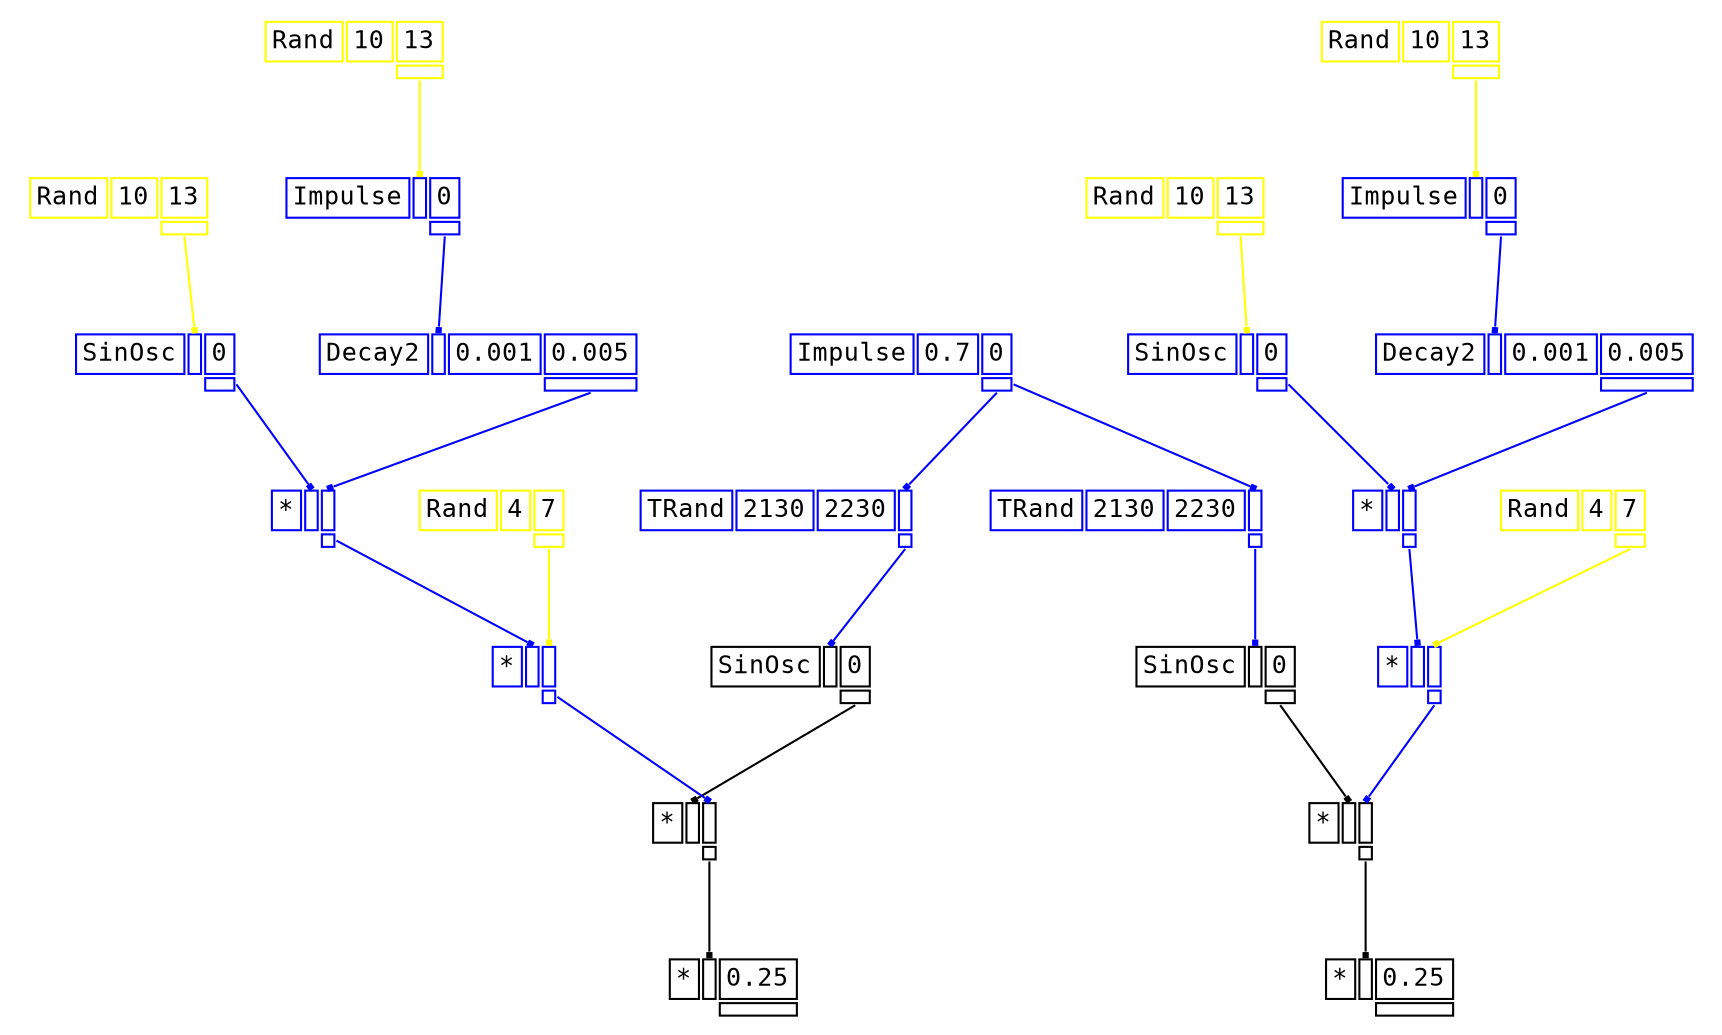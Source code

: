 digraph Anonymous {
graph [splines=false];
node [fontsize=12,fontname="Courier"];
edge [arrowhead=box,arrowsize=0.25];
u_4 [shape="plaintext",color="blue",label=<<TABLE BORDER="0" CELLBORDER="1"><TR><TD>Impulse</TD><TD>0.7</TD><TD>0</TD></TR><TR><TD BORDER="0"></TD><TD BORDER="0"></TD><TD PORT="o_0"></TD></TR></TABLE>>];
u_5 [shape="plaintext",color="blue",label=<<TABLE BORDER="0" CELLBORDER="1"><TR><TD>TRand</TD><TD>2130</TD><TD>2230</TD><TD PORT="i_2"></TD></TR><TR><TD BORDER="0"></TD><TD BORDER="0"></TD><TD BORDER="0"></TD><TD PORT="o_0"></TD></TR></TABLE>>];
u_6 [shape="plaintext",color="black",label=<<TABLE BORDER="0" CELLBORDER="1"><TR><TD>SinOsc</TD><TD PORT="i_0"></TD><TD>0</TD></TR><TR><TD BORDER="0"></TD><TD BORDER="0"></TD><TD PORT="o_0"></TD></TR></TABLE>>];
u_9 [shape="plaintext",color="yellow",label=<<TABLE BORDER="0" CELLBORDER="1"><TR><TD>Rand</TD><TD>10</TD><TD>13</TD></TR><TR><TD BORDER="0"></TD><TD BORDER="0"></TD><TD PORT="o_0"></TD></TR></TABLE>>];
u_10 [shape="plaintext",color="blue",label=<<TABLE BORDER="0" CELLBORDER="1"><TR><TD>SinOsc</TD><TD PORT="i_0"></TD><TD>0</TD></TR><TR><TD BORDER="0"></TD><TD BORDER="0"></TD><TD PORT="o_0"></TD></TR></TABLE>>];
u_11 [shape="plaintext",color="yellow",label=<<TABLE BORDER="0" CELLBORDER="1"><TR><TD>Rand</TD><TD>10</TD><TD>13</TD></TR><TR><TD BORDER="0"></TD><TD BORDER="0"></TD><TD PORT="o_0"></TD></TR></TABLE>>];
u_12 [shape="plaintext",color="blue",label=<<TABLE BORDER="0" CELLBORDER="1"><TR><TD>Impulse</TD><TD PORT="i_0"></TD><TD>0</TD></TR><TR><TD BORDER="0"></TD><TD BORDER="0"></TD><TD PORT="o_0"></TD></TR></TABLE>>];
u_15 [shape="plaintext",color="blue",label=<<TABLE BORDER="0" CELLBORDER="1"><TR><TD>Decay2</TD><TD PORT="i_0"></TD><TD>0.001</TD><TD>0.005</TD></TR><TR><TD BORDER="0"></TD><TD BORDER="0"></TD><TD BORDER="0"></TD><TD PORT="o_0"></TD></TR></TABLE>>];
u_16 [shape="plaintext",color="blue",label=<<TABLE BORDER="0" CELLBORDER="1"><TR><TD>*</TD><TD PORT="i_0"></TD><TD PORT="i_1"></TD></TR><TR><TD BORDER="0"></TD><TD BORDER="0"></TD><TD PORT="o_0"></TD></TR></TABLE>>];
u_19 [shape="plaintext",color="yellow",label=<<TABLE BORDER="0" CELLBORDER="1"><TR><TD>Rand</TD><TD>4</TD><TD>7</TD></TR><TR><TD BORDER="0"></TD><TD BORDER="0"></TD><TD PORT="o_0"></TD></TR></TABLE>>];
u_20 [shape="plaintext",color="blue",label=<<TABLE BORDER="0" CELLBORDER="1"><TR><TD>*</TD><TD PORT="i_0"></TD><TD PORT="i_1"></TD></TR><TR><TD BORDER="0"></TD><TD BORDER="0"></TD><TD PORT="o_0"></TD></TR></TABLE>>];
u_21 [shape="plaintext",color="black",label=<<TABLE BORDER="0" CELLBORDER="1"><TR><TD>*</TD><TD PORT="i_0"></TD><TD PORT="i_1"></TD></TR><TR><TD BORDER="0"></TD><TD BORDER="0"></TD><TD PORT="o_0"></TD></TR></TABLE>>];
u_23 [shape="plaintext",color="black",label=<<TABLE BORDER="0" CELLBORDER="1"><TR><TD>*</TD><TD PORT="i_0"></TD><TD>0.25</TD></TR><TR><TD BORDER="0"></TD><TD BORDER="0"></TD><TD PORT="o_0"></TD></TR></TABLE>>];
u_24 [shape="plaintext",color="blue",label=<<TABLE BORDER="0" CELLBORDER="1"><TR><TD>TRand</TD><TD>2130</TD><TD>2230</TD><TD PORT="i_2"></TD></TR><TR><TD BORDER="0"></TD><TD BORDER="0"></TD><TD BORDER="0"></TD><TD PORT="o_0"></TD></TR></TABLE>>];
u_25 [shape="plaintext",color="black",label=<<TABLE BORDER="0" CELLBORDER="1"><TR><TD>SinOsc</TD><TD PORT="i_0"></TD><TD>0</TD></TR><TR><TD BORDER="0"></TD><TD BORDER="0"></TD><TD PORT="o_0"></TD></TR></TABLE>>];
u_26 [shape="plaintext",color="yellow",label=<<TABLE BORDER="0" CELLBORDER="1"><TR><TD>Rand</TD><TD>10</TD><TD>13</TD></TR><TR><TD BORDER="0"></TD><TD BORDER="0"></TD><TD PORT="o_0"></TD></TR></TABLE>>];
u_27 [shape="plaintext",color="blue",label=<<TABLE BORDER="0" CELLBORDER="1"><TR><TD>SinOsc</TD><TD PORT="i_0"></TD><TD>0</TD></TR><TR><TD BORDER="0"></TD><TD BORDER="0"></TD><TD PORT="o_0"></TD></TR></TABLE>>];
u_28 [shape="plaintext",color="yellow",label=<<TABLE BORDER="0" CELLBORDER="1"><TR><TD>Rand</TD><TD>10</TD><TD>13</TD></TR><TR><TD BORDER="0"></TD><TD BORDER="0"></TD><TD PORT="o_0"></TD></TR></TABLE>>];
u_29 [shape="plaintext",color="blue",label=<<TABLE BORDER="0" CELLBORDER="1"><TR><TD>Impulse</TD><TD PORT="i_0"></TD><TD>0</TD></TR><TR><TD BORDER="0"></TD><TD BORDER="0"></TD><TD PORT="o_0"></TD></TR></TABLE>>];
u_30 [shape="plaintext",color="blue",label=<<TABLE BORDER="0" CELLBORDER="1"><TR><TD>Decay2</TD><TD PORT="i_0"></TD><TD>0.001</TD><TD>0.005</TD></TR><TR><TD BORDER="0"></TD><TD BORDER="0"></TD><TD BORDER="0"></TD><TD PORT="o_0"></TD></TR></TABLE>>];
u_31 [shape="plaintext",color="blue",label=<<TABLE BORDER="0" CELLBORDER="1"><TR><TD>*</TD><TD PORT="i_0"></TD><TD PORT="i_1"></TD></TR><TR><TD BORDER="0"></TD><TD BORDER="0"></TD><TD PORT="o_0"></TD></TR></TABLE>>];
u_32 [shape="plaintext",color="yellow",label=<<TABLE BORDER="0" CELLBORDER="1"><TR><TD>Rand</TD><TD>4</TD><TD>7</TD></TR><TR><TD BORDER="0"></TD><TD BORDER="0"></TD><TD PORT="o_0"></TD></TR></TABLE>>];
u_33 [shape="plaintext",color="blue",label=<<TABLE BORDER="0" CELLBORDER="1"><TR><TD>*</TD><TD PORT="i_0"></TD><TD PORT="i_1"></TD></TR><TR><TD BORDER="0"></TD><TD BORDER="0"></TD><TD PORT="o_0"></TD></TR></TABLE>>];
u_34 [shape="plaintext",color="black",label=<<TABLE BORDER="0" CELLBORDER="1"><TR><TD>*</TD><TD PORT="i_0"></TD><TD PORT="i_1"></TD></TR><TR><TD BORDER="0"></TD><TD BORDER="0"></TD><TD PORT="o_0"></TD></TR></TABLE>>];
u_35 [shape="plaintext",color="black",label=<<TABLE BORDER="0" CELLBORDER="1"><TR><TD>*</TD><TD PORT="i_0"></TD><TD>0.25</TD></TR><TR><TD BORDER="0"></TD><TD BORDER="0"></TD><TD PORT="o_0"></TD></TR></TABLE>>];
u_4:o_0 -> u_5:i_2 [color=blue];
u_5:o_0 -> u_6:i_0 [color=blue];
u_9:o_0 -> u_10:i_0 [color=yellow];
u_11:o_0 -> u_12:i_0 [color=yellow];
u_12:o_0 -> u_15:i_0 [color=blue];
u_10:o_0 -> u_16:i_0 [color=blue];
u_15:o_0 -> u_16:i_1 [color=blue];
u_16:o_0 -> u_20:i_0 [color=blue];
u_19:o_0 -> u_20:i_1 [color=yellow];
u_6:o_0 -> u_21:i_0 [color=black];
u_20:o_0 -> u_21:i_1 [color=blue];
u_21:o_0 -> u_23:i_0 [color=black];
u_4:o_0 -> u_24:i_2 [color=blue];
u_24:o_0 -> u_25:i_0 [color=blue];
u_26:o_0 -> u_27:i_0 [color=yellow];
u_28:o_0 -> u_29:i_0 [color=yellow];
u_29:o_0 -> u_30:i_0 [color=blue];
u_27:o_0 -> u_31:i_0 [color=blue];
u_30:o_0 -> u_31:i_1 [color=blue];
u_31:o_0 -> u_33:i_0 [color=blue];
u_32:o_0 -> u_33:i_1 [color=yellow];
u_25:o_0 -> u_34:i_0 [color=black];
u_33:o_0 -> u_34:i_1 [color=blue];
u_34:o_0 -> u_35:i_0 [color=black];
}
